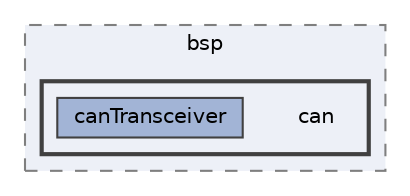 digraph "can"
{
 // LATEX_PDF_SIZE
  bgcolor="transparent";
  edge [fontname=Helvetica,fontsize=10,labelfontname=Helvetica,labelfontsize=10];
  node [fontname=Helvetica,fontsize=10,shape=box,height=0.2,width=0.4];
  compound=true
  subgraph clusterdir_801446f840d71f7580eb91c6ad048d4f {
    graph [ bgcolor="#edf0f7", pencolor="grey50", label="bsp", fontname=Helvetica,fontsize=10 style="filled,dashed", URL="dir_801446f840d71f7580eb91c6ad048d4f.html",tooltip=""]
  subgraph clusterdir_d2d257924105fa5ac7c63c542a58272e {
    graph [ bgcolor="#edf0f7", pencolor="grey25", label="", fontname=Helvetica,fontsize=10 style="filled,bold", URL="dir_d2d257924105fa5ac7c63c542a58272e.html",tooltip=""]
    dir_d2d257924105fa5ac7c63c542a58272e [shape=plaintext, label="can"];
  dir_26c3e83754ddfa69d9f8d3ba5e3641db [label="canTransceiver", fillcolor="#a2b4d6", color="grey25", style="filled", URL="dir_26c3e83754ddfa69d9f8d3ba5e3641db.html",tooltip=""];
  }
  }
}
